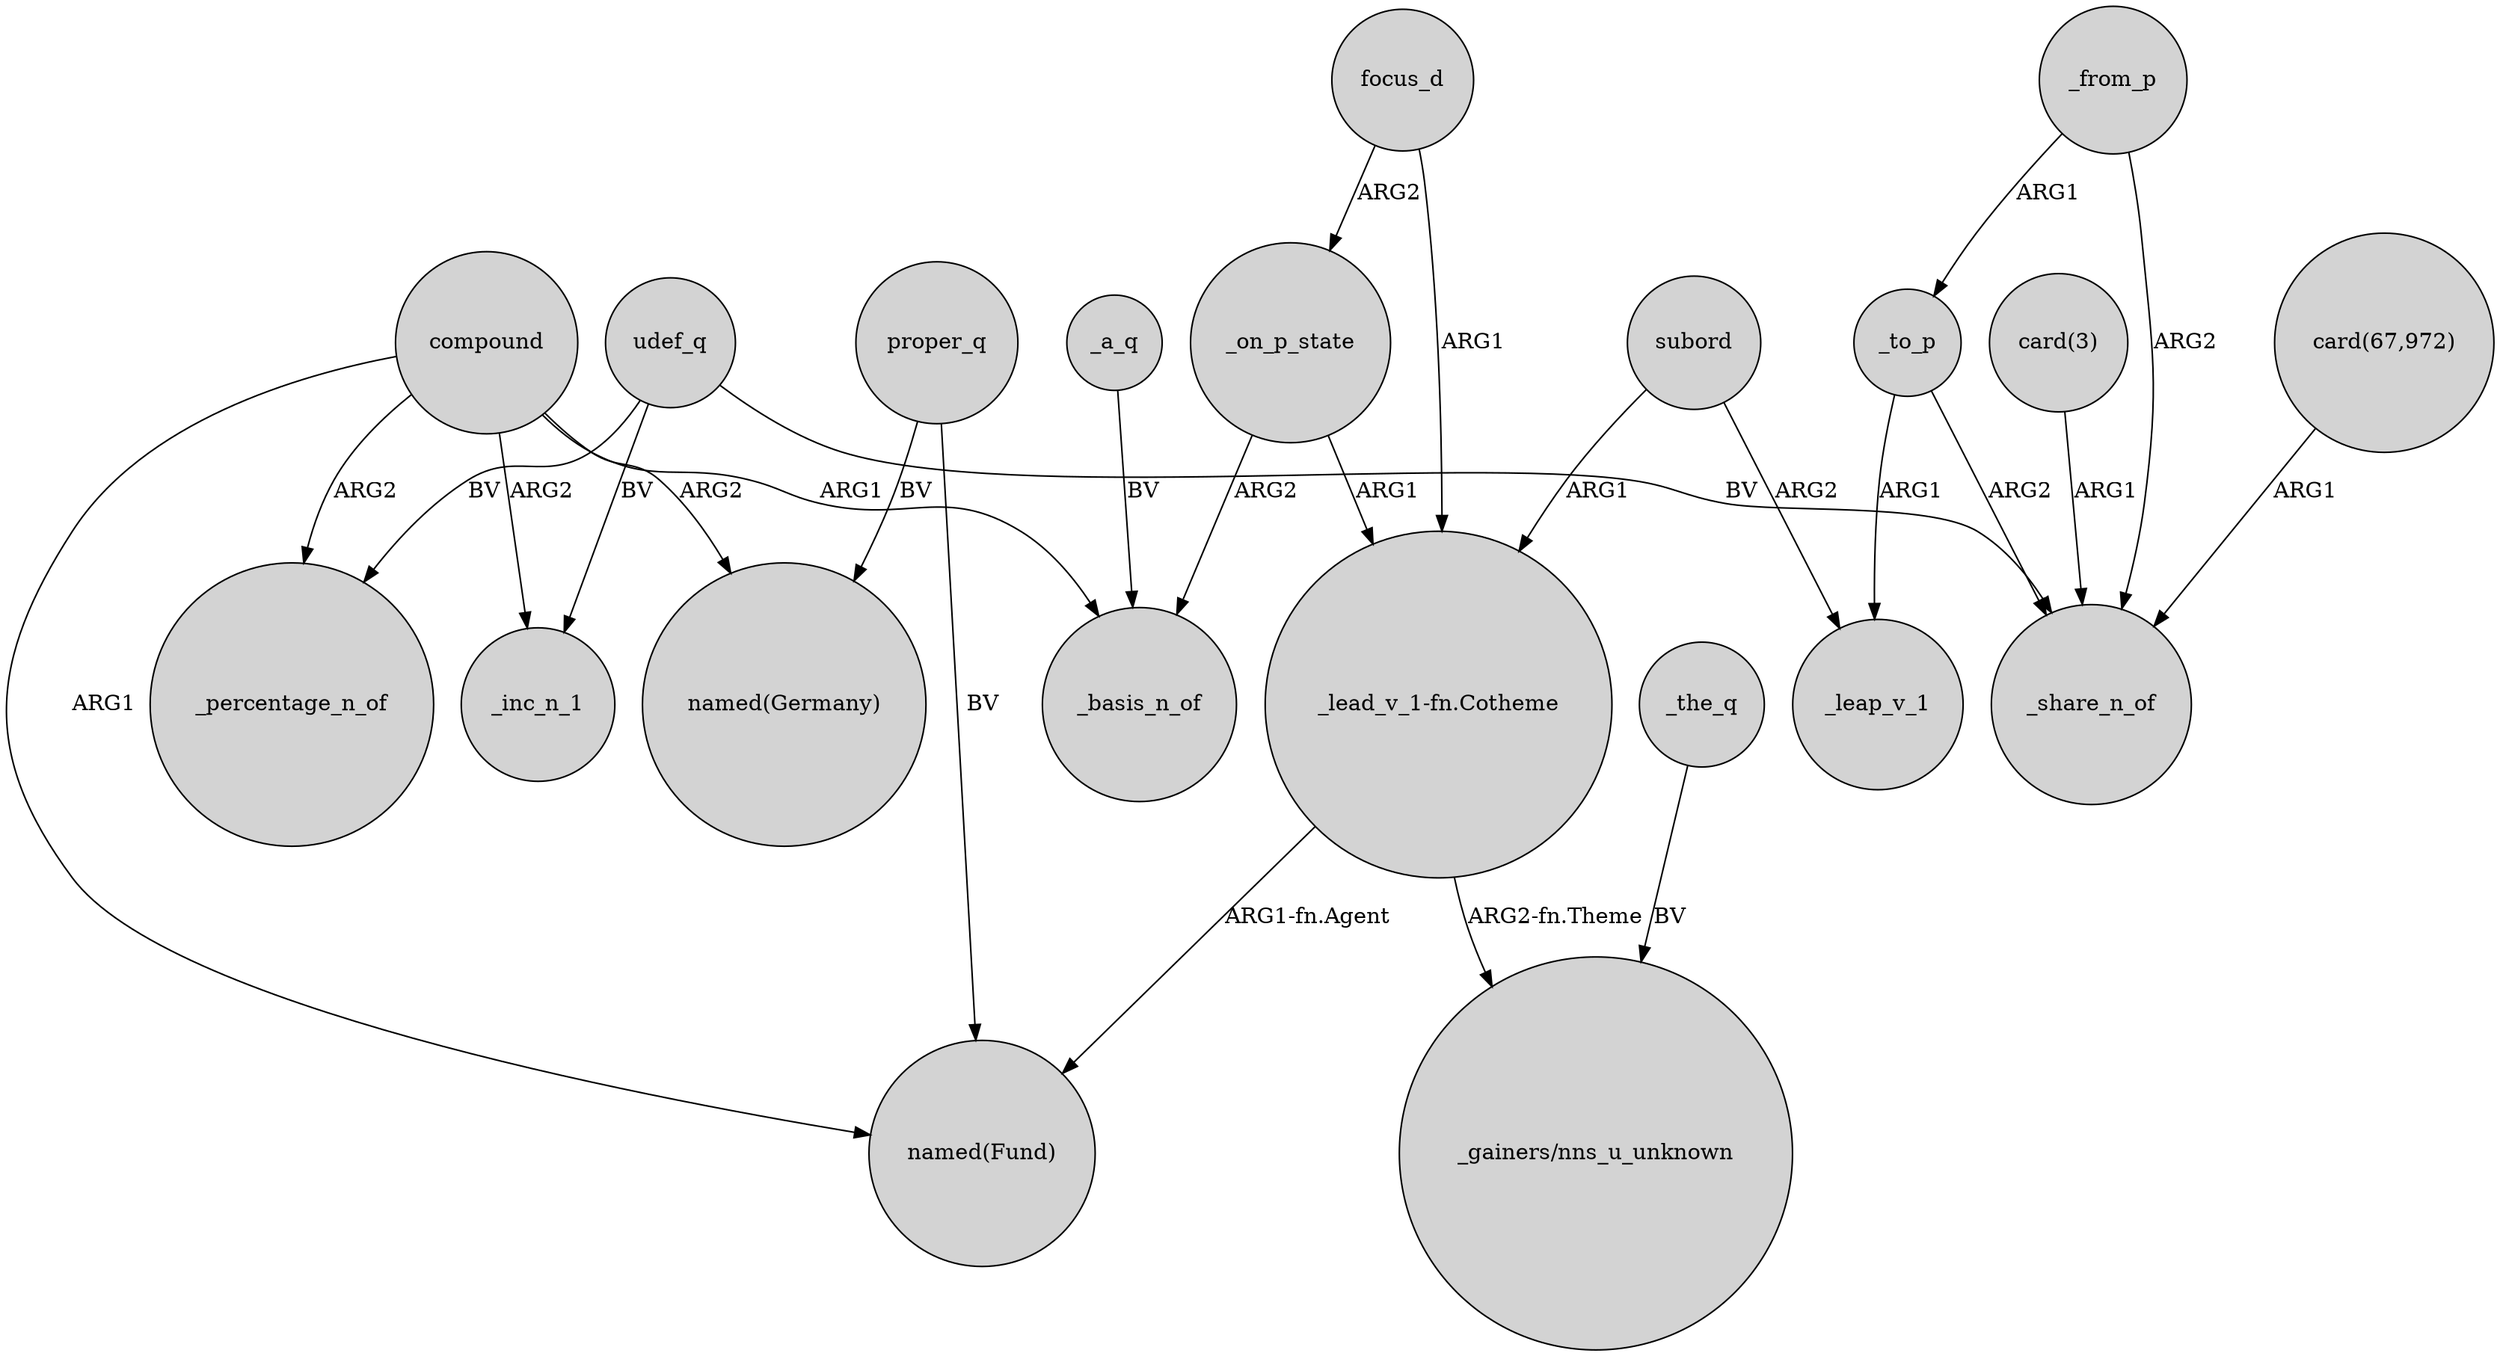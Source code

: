 digraph {
	node [shape=circle style=filled]
	_to_p -> _share_n_of [label=ARG2]
	udef_q -> _inc_n_1 [label=BV]
	proper_q -> "named(Germany)" [label=BV]
	subord -> _leap_v_1 [label=ARG2]
	focus_d -> _on_p_state [label=ARG2]
	_on_p_state -> _basis_n_of [label=ARG2]
	compound -> _percentage_n_of [label=ARG2]
	compound -> "named(Fund)" [label=ARG1]
	focus_d -> "_lead_v_1-fn.Cotheme" [label=ARG1]
	compound -> _basis_n_of [label=ARG1]
	"_lead_v_1-fn.Cotheme" -> "_gainers/nns_u_unknown" [label="ARG2-fn.Theme"]
	"card(3)" -> _share_n_of [label=ARG1]
	_from_p -> _to_p [label=ARG1]
	_a_q -> _basis_n_of [label=BV]
	_on_p_state -> "_lead_v_1-fn.Cotheme" [label=ARG1]
	"card(67,972)" -> _share_n_of [label=ARG1]
	subord -> "_lead_v_1-fn.Cotheme" [label=ARG1]
	_from_p -> _share_n_of [label=ARG2]
	_to_p -> _leap_v_1 [label=ARG1]
	udef_q -> _percentage_n_of [label=BV]
	udef_q -> _share_n_of [label=BV]
	_the_q -> "_gainers/nns_u_unknown" [label=BV]
	proper_q -> "named(Fund)" [label=BV]
	"_lead_v_1-fn.Cotheme" -> "named(Fund)" [label="ARG1-fn.Agent"]
	compound -> _inc_n_1 [label=ARG2]
	compound -> "named(Germany)" [label=ARG2]
}
